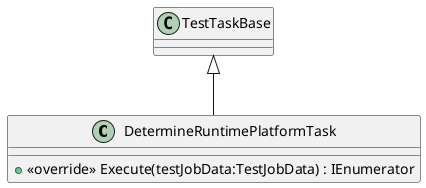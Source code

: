 @startuml
class DetermineRuntimePlatformTask {
    + <<override>> Execute(testJobData:TestJobData) : IEnumerator
}
TestTaskBase <|-- DetermineRuntimePlatformTask
@enduml
